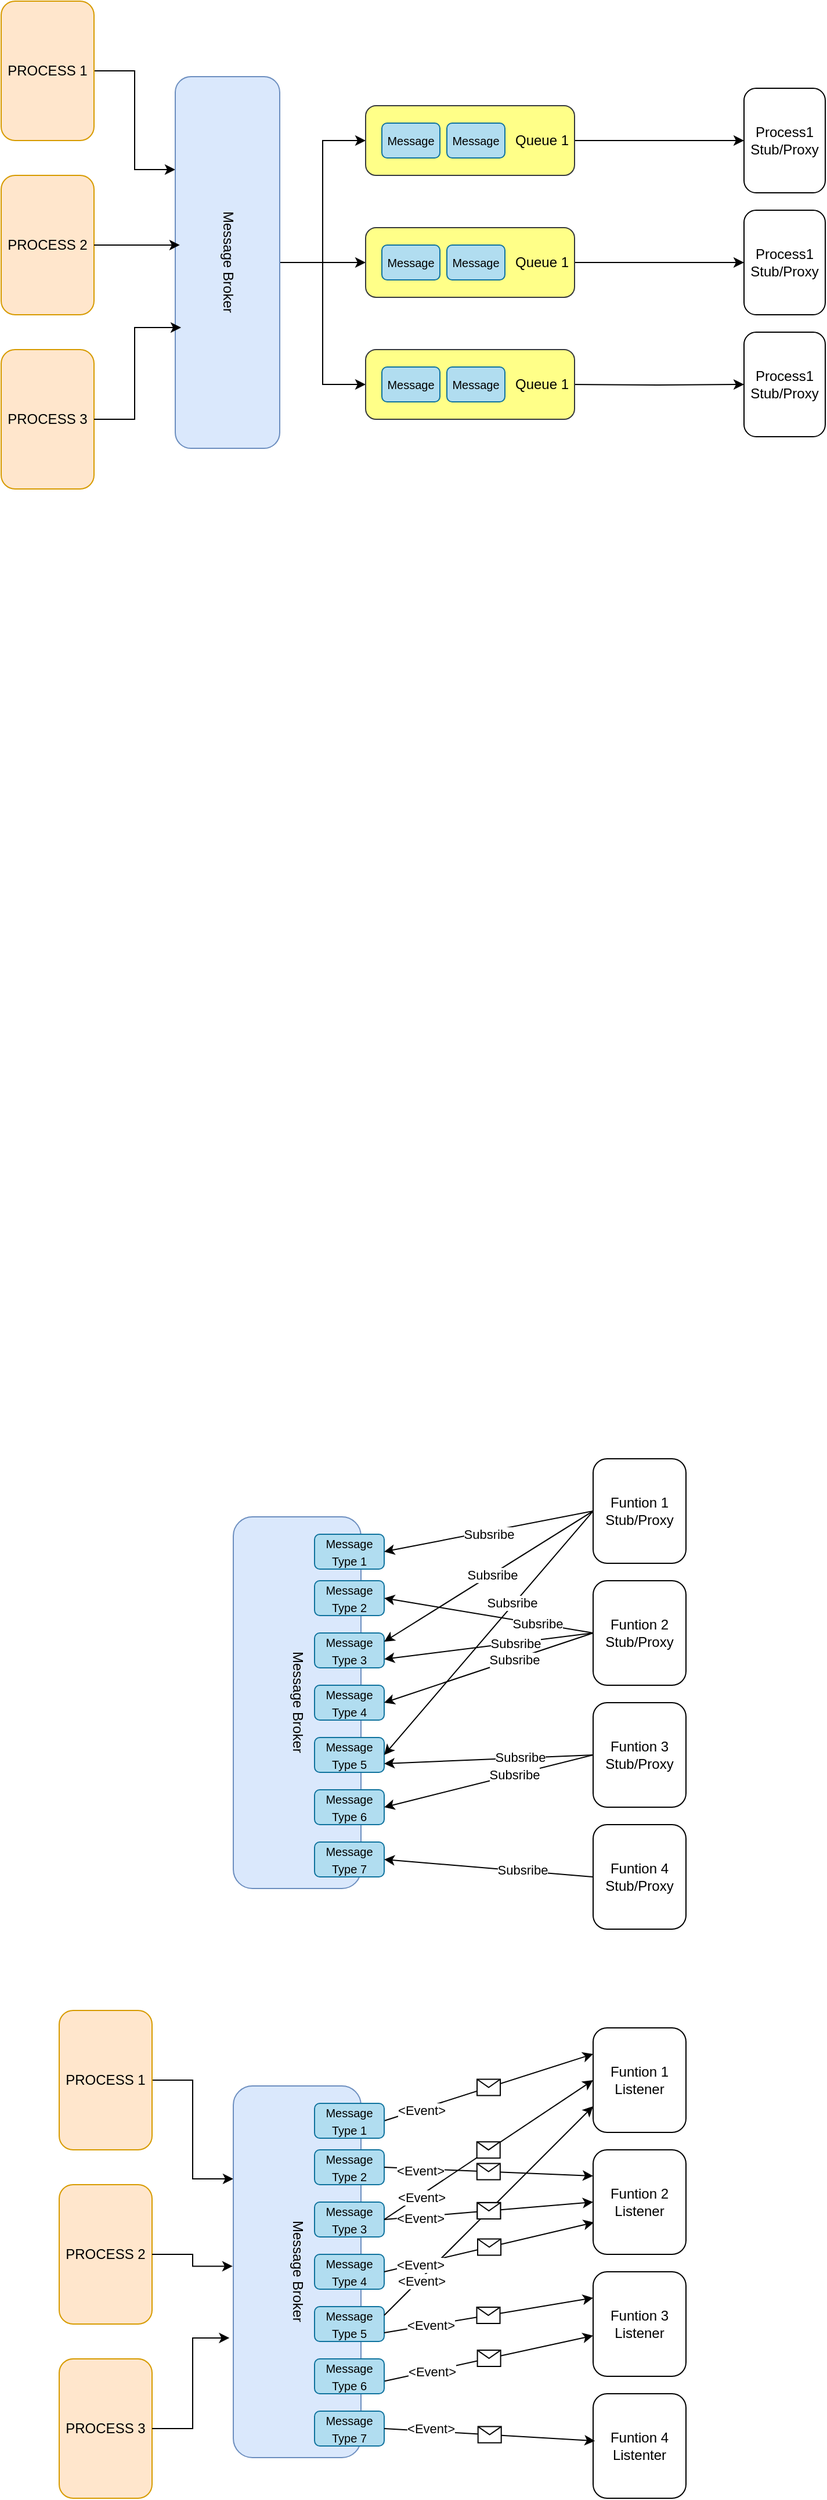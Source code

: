 <mxfile version="24.7.6">
  <diagram name="Page-1" id="NuQ8sDbINXvNX4gbBRJW">
    <mxGraphModel dx="1434" dy="746" grid="1" gridSize="10" guides="1" tooltips="1" connect="1" arrows="1" fold="1" page="1" pageScale="1" pageWidth="827" pageHeight="1169" math="0" shadow="0">
      <root>
        <mxCell id="0" />
        <mxCell id="1" parent="0" />
        <mxCell id="7G1H1wRRWMd9MSqFdtv3-19" style="edgeStyle=orthogonalEdgeStyle;rounded=0;orthogonalLoop=1;jettySize=auto;html=1;entryX=0;entryY=0.25;entryDx=0;entryDy=0;" parent="1" source="7G1H1wRRWMd9MSqFdtv3-1" target="7G1H1wRRWMd9MSqFdtv3-8" edge="1">
          <mxGeometry relative="1" as="geometry" />
        </mxCell>
        <object label="PROCESS 1" id="7G1H1wRRWMd9MSqFdtv3-1">
          <mxCell style="rounded=1;whiteSpace=wrap;html=1;fillColor=#ffe6cc;strokeColor=#d79b00;" parent="1" vertex="1">
            <mxGeometry x="70" y="70" width="80" height="120" as="geometry" />
          </mxCell>
        </object>
        <object label="PROCESS 2" id="7G1H1wRRWMd9MSqFdtv3-5">
          <mxCell style="rounded=1;whiteSpace=wrap;html=1;fillColor=#ffe6cc;strokeColor=#d79b00;" parent="1" vertex="1">
            <mxGeometry x="70" y="220" width="80" height="120" as="geometry" />
          </mxCell>
        </object>
        <object label="PROCESS 3" id="7G1H1wRRWMd9MSqFdtv3-6">
          <mxCell style="rounded=1;whiteSpace=wrap;html=1;fillColor=#ffe6cc;strokeColor=#d79b00;" parent="1" vertex="1">
            <mxGeometry x="70" y="370" width="80" height="120" as="geometry" />
          </mxCell>
        </object>
        <mxCell id="7G1H1wRRWMd9MSqFdtv3-22" style="edgeStyle=orthogonalEdgeStyle;rounded=0;orthogonalLoop=1;jettySize=auto;html=1;entryX=0;entryY=0.5;entryDx=0;entryDy=0;" parent="1" source="7G1H1wRRWMd9MSqFdtv3-8" target="7G1H1wRRWMd9MSqFdtv3-7" edge="1">
          <mxGeometry relative="1" as="geometry" />
        </mxCell>
        <mxCell id="7G1H1wRRWMd9MSqFdtv3-29" style="edgeStyle=orthogonalEdgeStyle;rounded=0;orthogonalLoop=1;jettySize=auto;html=1;" parent="1" source="7G1H1wRRWMd9MSqFdtv3-8" target="7G1H1wRRWMd9MSqFdtv3-102" edge="1">
          <mxGeometry relative="1" as="geometry">
            <mxPoint x="384" y="295.0" as="targetPoint" />
          </mxGeometry>
        </mxCell>
        <mxCell id="7G1H1wRRWMd9MSqFdtv3-34" style="edgeStyle=orthogonalEdgeStyle;rounded=0;orthogonalLoop=1;jettySize=auto;html=1;entryX=0;entryY=0.5;entryDx=0;entryDy=0;" parent="1" source="7G1H1wRRWMd9MSqFdtv3-8" target="7G1H1wRRWMd9MSqFdtv3-106" edge="1">
          <mxGeometry relative="1" as="geometry">
            <mxPoint x="390" y="400" as="targetPoint" />
          </mxGeometry>
        </mxCell>
        <mxCell id="7G1H1wRRWMd9MSqFdtv3-8" value="Message Broker" style="rounded=1;whiteSpace=wrap;html=1;fillColor=#dae8fc;strokeColor=#6c8ebf;textDirection=vertical-lr;" parent="1" vertex="1">
          <mxGeometry x="220" y="135" width="90" height="320" as="geometry" />
        </mxCell>
        <mxCell id="7G1H1wRRWMd9MSqFdtv3-20" style="edgeStyle=orthogonalEdgeStyle;rounded=0;orthogonalLoop=1;jettySize=auto;html=1;entryX=0.044;entryY=0.453;entryDx=0;entryDy=0;entryPerimeter=0;" parent="1" source="7G1H1wRRWMd9MSqFdtv3-5" target="7G1H1wRRWMd9MSqFdtv3-8" edge="1">
          <mxGeometry relative="1" as="geometry" />
        </mxCell>
        <mxCell id="7G1H1wRRWMd9MSqFdtv3-21" style="edgeStyle=orthogonalEdgeStyle;rounded=0;orthogonalLoop=1;jettySize=auto;html=1;entryX=0.056;entryY=0.675;entryDx=0;entryDy=0;entryPerimeter=0;" parent="1" source="7G1H1wRRWMd9MSqFdtv3-6" target="7G1H1wRRWMd9MSqFdtv3-8" edge="1">
          <mxGeometry relative="1" as="geometry" />
        </mxCell>
        <mxCell id="7G1H1wRRWMd9MSqFdtv3-37" style="edgeStyle=orthogonalEdgeStyle;rounded=0;orthogonalLoop=1;jettySize=auto;html=1;entryX=0;entryY=0.5;entryDx=0;entryDy=0;" parent="1" source="7G1H1wRRWMd9MSqFdtv3-7" target="7G1H1wRRWMd9MSqFdtv3-41" edge="1">
          <mxGeometry relative="1" as="geometry">
            <mxPoint x="600.0" y="190" as="targetPoint" />
          </mxGeometry>
        </mxCell>
        <mxCell id="7G1H1wRRWMd9MSqFdtv3-38" style="edgeStyle=orthogonalEdgeStyle;rounded=0;orthogonalLoop=1;jettySize=auto;html=1;exitX=1;exitY=0.5;exitDx=0;exitDy=0;" parent="1" source="7G1H1wRRWMd9MSqFdtv3-102" target="7G1H1wRRWMd9MSqFdtv3-42" edge="1">
          <mxGeometry relative="1" as="geometry">
            <mxPoint x="564.0" y="295.0" as="sourcePoint" />
            <mxPoint x="600.0" y="295" as="targetPoint" />
          </mxGeometry>
        </mxCell>
        <mxCell id="7G1H1wRRWMd9MSqFdtv3-39" style="edgeStyle=orthogonalEdgeStyle;rounded=0;orthogonalLoop=1;jettySize=auto;html=1;entryX=0;entryY=0.5;entryDx=0;entryDy=0;" parent="1" target="7G1H1wRRWMd9MSqFdtv3-43" edge="1">
          <mxGeometry relative="1" as="geometry">
            <mxPoint x="560" y="400" as="sourcePoint" />
            <mxPoint x="600.0" y="400" as="targetPoint" />
          </mxGeometry>
        </mxCell>
        <mxCell id="7G1H1wRRWMd9MSqFdtv3-41" value="Process1 Stub/Proxy" style="rounded=1;whiteSpace=wrap;html=1;" parent="1" vertex="1">
          <mxGeometry x="710" y="145" width="70" height="90" as="geometry" />
        </mxCell>
        <mxCell id="7G1H1wRRWMd9MSqFdtv3-42" value="Process1 Stub/Proxy" style="rounded=1;whiteSpace=wrap;html=1;" parent="1" vertex="1">
          <mxGeometry x="710" y="250" width="70" height="90" as="geometry" />
        </mxCell>
        <mxCell id="7G1H1wRRWMd9MSqFdtv3-43" value="Process1 Stub/Proxy" style="rounded=1;whiteSpace=wrap;html=1;" parent="1" vertex="1">
          <mxGeometry x="710" y="355" width="70" height="90" as="geometry" />
        </mxCell>
        <mxCell id="7G1H1wRRWMd9MSqFdtv3-100" value="" style="group" parent="1" vertex="1" connectable="0">
          <mxGeometry x="384" y="160" width="180" height="60" as="geometry" />
        </mxCell>
        <mxCell id="7G1H1wRRWMd9MSqFdtv3-7" value="Queue 1" style="rounded=1;whiteSpace=wrap;html=1;fillColor=#ffff88;strokeColor=#36393d;labelPosition=right;verticalLabelPosition=middle;align=left;verticalAlign=middle;spacing=-51;" parent="7G1H1wRRWMd9MSqFdtv3-100" vertex="1">
          <mxGeometry width="180" height="60" as="geometry" />
        </mxCell>
        <mxCell id="7G1H1wRRWMd9MSqFdtv3-11" value="&lt;font style=&quot;font-size: 10px;&quot;&gt;Message&lt;/font&gt;" style="rounded=1;whiteSpace=wrap;html=1;fillColor=#b1ddf0;strokeColor=#10739e;" parent="7G1H1wRRWMd9MSqFdtv3-100" vertex="1">
          <mxGeometry x="14" y="15" width="50" height="30" as="geometry" />
        </mxCell>
        <mxCell id="7G1H1wRRWMd9MSqFdtv3-13" value="&lt;font style=&quot;font-size: 10px;&quot;&gt;Message&lt;/font&gt;" style="rounded=1;whiteSpace=wrap;html=1;fillColor=#b1ddf0;strokeColor=#10739e;" parent="7G1H1wRRWMd9MSqFdtv3-100" vertex="1">
          <mxGeometry x="70" y="15" width="50" height="30" as="geometry" />
        </mxCell>
        <mxCell id="7G1H1wRRWMd9MSqFdtv3-101" value="" style="group" parent="1" vertex="1" connectable="0">
          <mxGeometry x="384" y="265" width="180" height="60" as="geometry" />
        </mxCell>
        <mxCell id="7G1H1wRRWMd9MSqFdtv3-102" value="Queue 1" style="rounded=1;whiteSpace=wrap;html=1;fillColor=#ffff88;strokeColor=#36393d;labelPosition=right;verticalLabelPosition=middle;align=left;verticalAlign=middle;spacing=-51;" parent="7G1H1wRRWMd9MSqFdtv3-101" vertex="1">
          <mxGeometry width="180" height="60" as="geometry" />
        </mxCell>
        <mxCell id="7G1H1wRRWMd9MSqFdtv3-103" value="&lt;font style=&quot;font-size: 10px;&quot;&gt;Message&lt;/font&gt;" style="rounded=1;whiteSpace=wrap;html=1;fillColor=#b1ddf0;strokeColor=#10739e;" parent="7G1H1wRRWMd9MSqFdtv3-101" vertex="1">
          <mxGeometry x="14" y="15" width="50" height="30" as="geometry" />
        </mxCell>
        <mxCell id="7G1H1wRRWMd9MSqFdtv3-104" value="&lt;font style=&quot;font-size: 10px;&quot;&gt;Message&lt;/font&gt;" style="rounded=1;whiteSpace=wrap;html=1;fillColor=#b1ddf0;strokeColor=#10739e;" parent="7G1H1wRRWMd9MSqFdtv3-101" vertex="1">
          <mxGeometry x="70" y="15" width="50" height="30" as="geometry" />
        </mxCell>
        <mxCell id="7G1H1wRRWMd9MSqFdtv3-105" value="" style="group" parent="1" vertex="1" connectable="0">
          <mxGeometry x="384" y="370" width="180" height="60" as="geometry" />
        </mxCell>
        <mxCell id="7G1H1wRRWMd9MSqFdtv3-106" value="Queue 1" style="rounded=1;whiteSpace=wrap;html=1;fillColor=#ffff88;strokeColor=#36393d;labelPosition=right;verticalLabelPosition=middle;align=left;verticalAlign=middle;spacing=-51;" parent="7G1H1wRRWMd9MSqFdtv3-105" vertex="1">
          <mxGeometry width="180" height="60" as="geometry" />
        </mxCell>
        <mxCell id="7G1H1wRRWMd9MSqFdtv3-107" value="&lt;font style=&quot;font-size: 10px;&quot;&gt;Message&lt;/font&gt;" style="rounded=1;whiteSpace=wrap;html=1;fillColor=#b1ddf0;strokeColor=#10739e;" parent="7G1H1wRRWMd9MSqFdtv3-105" vertex="1">
          <mxGeometry x="14" y="15" width="50" height="30" as="geometry" />
        </mxCell>
        <mxCell id="7G1H1wRRWMd9MSqFdtv3-108" value="&lt;font style=&quot;font-size: 10px;&quot;&gt;Message&lt;/font&gt;" style="rounded=1;whiteSpace=wrap;html=1;fillColor=#b1ddf0;strokeColor=#10739e;" parent="7G1H1wRRWMd9MSqFdtv3-105" vertex="1">
          <mxGeometry x="70" y="15" width="50" height="30" as="geometry" />
        </mxCell>
        <mxCell id="7G1H1wRRWMd9MSqFdtv3-114" value="Message Broker" style="rounded=1;whiteSpace=wrap;html=1;fillColor=#dae8fc;strokeColor=#6c8ebf;textDirection=vertical-lr;verticalAlign=middle;" parent="1" vertex="1">
          <mxGeometry x="270" y="1375" width="110" height="320" as="geometry" />
        </mxCell>
        <mxCell id="7G1H1wRRWMd9MSqFdtv3-117" value="&lt;div&gt;Funtion 1&lt;/div&gt;Stub/Proxy" style="rounded=1;whiteSpace=wrap;html=1;" parent="1" vertex="1">
          <mxGeometry x="580" y="1325" width="80" height="90" as="geometry" />
        </mxCell>
        <mxCell id="7G1H1wRRWMd9MSqFdtv3-118" value="&lt;div&gt;Funtion 2&lt;/div&gt;Stub/Proxy" style="rounded=1;whiteSpace=wrap;html=1;" parent="1" vertex="1">
          <mxGeometry x="580" y="1430" width="80" height="90" as="geometry" />
        </mxCell>
        <mxCell id="7G1H1wRRWMd9MSqFdtv3-119" value="&lt;div&gt;Funtion 4&lt;/div&gt;Stub/Proxy" style="rounded=1;whiteSpace=wrap;html=1;" parent="1" vertex="1">
          <mxGeometry x="580" y="1640" width="80" height="90" as="geometry" />
        </mxCell>
        <mxCell id="7G1H1wRRWMd9MSqFdtv3-120" value="&lt;font style=&quot;font-size: 10px;&quot;&gt;Message Type 1&lt;/font&gt;" style="rounded=1;whiteSpace=wrap;html=1;fillColor=#b1ddf0;strokeColor=#10739e;" parent="1" vertex="1">
          <mxGeometry x="340" y="1390" width="60" height="30" as="geometry" />
        </mxCell>
        <mxCell id="7G1H1wRRWMd9MSqFdtv3-121" value="&lt;font style=&quot;font-size: 10px;&quot;&gt;Message Type 2&lt;/font&gt;" style="rounded=1;whiteSpace=wrap;html=1;fillColor=#b1ddf0;strokeColor=#10739e;" parent="1" vertex="1">
          <mxGeometry x="340" y="1430" width="60" height="30" as="geometry" />
        </mxCell>
        <mxCell id="7G1H1wRRWMd9MSqFdtv3-122" value="&lt;font style=&quot;font-size: 10px;&quot;&gt;Message Type 3&lt;/font&gt;" style="rounded=1;whiteSpace=wrap;html=1;fillColor=#b1ddf0;strokeColor=#10739e;" parent="1" vertex="1">
          <mxGeometry x="340" y="1475" width="60" height="30" as="geometry" />
        </mxCell>
        <mxCell id="7G1H1wRRWMd9MSqFdtv3-123" value="&lt;font style=&quot;font-size: 10px;&quot;&gt;Message Type 4&lt;/font&gt;" style="rounded=1;whiteSpace=wrap;html=1;fillColor=#b1ddf0;strokeColor=#10739e;" parent="1" vertex="1">
          <mxGeometry x="340" y="1520" width="60" height="30" as="geometry" />
        </mxCell>
        <mxCell id="7G1H1wRRWMd9MSqFdtv3-124" value="&lt;font style=&quot;font-size: 10px;&quot;&gt;Message Type 5&lt;/font&gt;" style="rounded=1;whiteSpace=wrap;html=1;fillColor=#b1ddf0;strokeColor=#10739e;" parent="1" vertex="1">
          <mxGeometry x="340" y="1565" width="60" height="30" as="geometry" />
        </mxCell>
        <mxCell id="7G1H1wRRWMd9MSqFdtv3-125" value="&lt;font style=&quot;font-size: 10px;&quot;&gt;Message Type 6&lt;/font&gt;" style="rounded=1;whiteSpace=wrap;html=1;fillColor=#b1ddf0;strokeColor=#10739e;" parent="1" vertex="1">
          <mxGeometry x="340" y="1610" width="60" height="30" as="geometry" />
        </mxCell>
        <mxCell id="7G1H1wRRWMd9MSqFdtv3-126" value="&lt;font style=&quot;font-size: 10px;&quot;&gt;Message Type 7&lt;/font&gt;" style="rounded=1;whiteSpace=wrap;html=1;fillColor=#b1ddf0;strokeColor=#10739e;" parent="1" vertex="1">
          <mxGeometry x="340" y="1655" width="60" height="30" as="geometry" />
        </mxCell>
        <mxCell id="7G1H1wRRWMd9MSqFdtv3-127" value="" style="endArrow=classic;html=1;rounded=0;exitX=0;exitY=0.5;exitDx=0;exitDy=0;entryX=1;entryY=0.5;entryDx=0;entryDy=0;" parent="1" source="7G1H1wRRWMd9MSqFdtv3-117" target="7G1H1wRRWMd9MSqFdtv3-120" edge="1">
          <mxGeometry width="50" height="50" relative="1" as="geometry">
            <mxPoint x="470" y="1530" as="sourcePoint" />
            <mxPoint x="520" y="1480" as="targetPoint" />
          </mxGeometry>
        </mxCell>
        <mxCell id="ick9jgWGnxJUqGrP5emk-45" value="Subsribe" style="edgeLabel;html=1;align=center;verticalAlign=middle;resizable=0;points=[];" vertex="1" connectable="0" parent="7G1H1wRRWMd9MSqFdtv3-127">
          <mxGeometry x="0.609" relative="1" as="geometry">
            <mxPoint x="55" y="-8" as="offset" />
          </mxGeometry>
        </mxCell>
        <mxCell id="7G1H1wRRWMd9MSqFdtv3-128" value="" style="endArrow=classic;html=1;rounded=0;exitX=0;exitY=0.5;exitDx=0;exitDy=0;entryX=1;entryY=0.25;entryDx=0;entryDy=0;" parent="1" source="7G1H1wRRWMd9MSqFdtv3-117" target="7G1H1wRRWMd9MSqFdtv3-122" edge="1">
          <mxGeometry width="50" height="50" relative="1" as="geometry">
            <mxPoint x="590" y="1440" as="sourcePoint" />
            <mxPoint x="410" y="1415" as="targetPoint" />
          </mxGeometry>
        </mxCell>
        <mxCell id="ick9jgWGnxJUqGrP5emk-46" value="Subsribe" style="edgeLabel;html=1;align=center;verticalAlign=middle;resizable=0;points=[];" vertex="1" connectable="0" parent="7G1H1wRRWMd9MSqFdtv3-128">
          <mxGeometry x="-0.033" relative="1" as="geometry">
            <mxPoint as="offset" />
          </mxGeometry>
        </mxCell>
        <mxCell id="7G1H1wRRWMd9MSqFdtv3-129" value="" style="endArrow=classic;html=1;rounded=0;exitX=0;exitY=0.5;exitDx=0;exitDy=0;entryX=1;entryY=0.5;entryDx=0;entryDy=0;" parent="1" source="7G1H1wRRWMd9MSqFdtv3-117" target="7G1H1wRRWMd9MSqFdtv3-124" edge="1">
          <mxGeometry width="50" height="50" relative="1" as="geometry">
            <mxPoint x="590" y="1440" as="sourcePoint" />
            <mxPoint x="410" y="1500" as="targetPoint" />
          </mxGeometry>
        </mxCell>
        <mxCell id="ick9jgWGnxJUqGrP5emk-47" value="Subsribe" style="edgeLabel;html=1;align=center;verticalAlign=middle;resizable=0;points=[];" vertex="1" connectable="0" parent="7G1H1wRRWMd9MSqFdtv3-129">
          <mxGeometry x="-0.24" y="-2" relative="1" as="geometry">
            <mxPoint as="offset" />
          </mxGeometry>
        </mxCell>
        <mxCell id="7G1H1wRRWMd9MSqFdtv3-130" value="" style="endArrow=classic;html=1;rounded=0;exitX=0;exitY=0.5;exitDx=0;exitDy=0;entryX=1;entryY=0.5;entryDx=0;entryDy=0;" parent="1" source="7G1H1wRRWMd9MSqFdtv3-118" target="7G1H1wRRWMd9MSqFdtv3-121" edge="1">
          <mxGeometry width="50" height="50" relative="1" as="geometry">
            <mxPoint x="590" y="1440" as="sourcePoint" />
            <mxPoint x="410" y="1590" as="targetPoint" />
          </mxGeometry>
        </mxCell>
        <mxCell id="ick9jgWGnxJUqGrP5emk-48" value="Subsribe" style="edgeLabel;html=1;align=center;verticalAlign=middle;resizable=0;points=[];" vertex="1" connectable="0" parent="7G1H1wRRWMd9MSqFdtv3-130">
          <mxGeometry x="-0.471" relative="1" as="geometry">
            <mxPoint as="offset" />
          </mxGeometry>
        </mxCell>
        <mxCell id="7G1H1wRRWMd9MSqFdtv3-131" value="" style="endArrow=classic;html=1;rounded=0;exitX=0;exitY=0.5;exitDx=0;exitDy=0;entryX=1;entryY=0.75;entryDx=0;entryDy=0;" parent="1" source="7G1H1wRRWMd9MSqFdtv3-118" target="7G1H1wRRWMd9MSqFdtv3-122" edge="1">
          <mxGeometry width="50" height="50" relative="1" as="geometry">
            <mxPoint x="590" y="1545" as="sourcePoint" />
            <mxPoint x="410" y="1455" as="targetPoint" />
          </mxGeometry>
        </mxCell>
        <mxCell id="ick9jgWGnxJUqGrP5emk-49" value="Subsribe" style="edgeLabel;html=1;align=center;verticalAlign=middle;resizable=0;points=[];" vertex="1" connectable="0" parent="7G1H1wRRWMd9MSqFdtv3-131">
          <mxGeometry x="-0.257" relative="1" as="geometry">
            <mxPoint as="offset" />
          </mxGeometry>
        </mxCell>
        <mxCell id="7G1H1wRRWMd9MSqFdtv3-132" value="" style="endArrow=classic;html=1;rounded=0;exitX=0;exitY=0.5;exitDx=0;exitDy=0;entryX=1;entryY=0.5;entryDx=0;entryDy=0;" parent="1" source="7G1H1wRRWMd9MSqFdtv3-118" target="7G1H1wRRWMd9MSqFdtv3-123" edge="1">
          <mxGeometry width="50" height="50" relative="1" as="geometry">
            <mxPoint x="590" y="1545" as="sourcePoint" />
            <mxPoint x="410" y="1500" as="targetPoint" />
          </mxGeometry>
        </mxCell>
        <mxCell id="ick9jgWGnxJUqGrP5emk-50" value="Subsribe" style="edgeLabel;html=1;align=center;verticalAlign=middle;resizable=0;points=[];" vertex="1" connectable="0" parent="7G1H1wRRWMd9MSqFdtv3-132">
          <mxGeometry x="-0.241" relative="1" as="geometry">
            <mxPoint as="offset" />
          </mxGeometry>
        </mxCell>
        <mxCell id="7G1H1wRRWMd9MSqFdtv3-133" value="" style="endArrow=classic;html=1;rounded=0;exitX=0;exitY=0.5;exitDx=0;exitDy=0;entryX=1;entryY=0.5;entryDx=0;entryDy=0;" parent="1" source="7G1H1wRRWMd9MSqFdtv3-135" target="7G1H1wRRWMd9MSqFdtv3-125" edge="1">
          <mxGeometry width="50" height="50" relative="1" as="geometry">
            <mxPoint x="590" y="1545" as="sourcePoint" />
            <mxPoint x="410" y="1545" as="targetPoint" />
          </mxGeometry>
        </mxCell>
        <mxCell id="ick9jgWGnxJUqGrP5emk-52" value="Subsribe" style="edgeLabel;html=1;align=center;verticalAlign=middle;resizable=0;points=[];" vertex="1" connectable="0" parent="7G1H1wRRWMd9MSqFdtv3-133">
          <mxGeometry x="-0.241" relative="1" as="geometry">
            <mxPoint as="offset" />
          </mxGeometry>
        </mxCell>
        <mxCell id="7G1H1wRRWMd9MSqFdtv3-134" value="" style="endArrow=classic;html=1;rounded=0;entryX=1;entryY=0.5;entryDx=0;entryDy=0;exitX=0;exitY=0.5;exitDx=0;exitDy=0;" parent="1" source="7G1H1wRRWMd9MSqFdtv3-119" target="7G1H1wRRWMd9MSqFdtv3-126" edge="1">
          <mxGeometry width="50" height="50" relative="1" as="geometry">
            <mxPoint x="570" y="1700" as="sourcePoint" />
            <mxPoint x="410" y="1635" as="targetPoint" />
          </mxGeometry>
        </mxCell>
        <mxCell id="ick9jgWGnxJUqGrP5emk-53" value="Subsribe" style="edgeLabel;html=1;align=center;verticalAlign=middle;resizable=0;points=[];" vertex="1" connectable="0" parent="7G1H1wRRWMd9MSqFdtv3-134">
          <mxGeometry x="-0.316" y="-1" relative="1" as="geometry">
            <mxPoint as="offset" />
          </mxGeometry>
        </mxCell>
        <mxCell id="7G1H1wRRWMd9MSqFdtv3-135" value="&lt;div&gt;Funtion 3&lt;/div&gt;Stub/Proxy" style="rounded=1;whiteSpace=wrap;html=1;" parent="1" vertex="1">
          <mxGeometry x="580" y="1535" width="80" height="90" as="geometry" />
        </mxCell>
        <mxCell id="7G1H1wRRWMd9MSqFdtv3-136" value="" style="endArrow=classic;html=1;rounded=0;entryX=1;entryY=0.75;entryDx=0;entryDy=0;exitX=0;exitY=0.5;exitDx=0;exitDy=0;" parent="1" source="7G1H1wRRWMd9MSqFdtv3-135" target="7G1H1wRRWMd9MSqFdtv3-124" edge="1">
          <mxGeometry width="50" height="50" relative="1" as="geometry">
            <mxPoint x="590" y="1680" as="sourcePoint" />
            <mxPoint x="410" y="1680" as="targetPoint" />
          </mxGeometry>
        </mxCell>
        <mxCell id="ick9jgWGnxJUqGrP5emk-51" value="Subsribe" style="edgeLabel;html=1;align=center;verticalAlign=middle;resizable=0;points=[];" vertex="1" connectable="0" parent="7G1H1wRRWMd9MSqFdtv3-136">
          <mxGeometry x="-0.295" y="-1" relative="1" as="geometry">
            <mxPoint as="offset" />
          </mxGeometry>
        </mxCell>
        <mxCell id="7G1H1wRRWMd9MSqFdtv3-165" value="" style="endArrow=classic;html=1;rounded=0;entryX=0;entryY=0.25;entryDx=0;entryDy=0;exitX=1;exitY=0.5;exitDx=0;exitDy=0;" parent="1" target="ick9jgWGnxJUqGrP5emk-8" edge="1" source="ick9jgWGnxJUqGrP5emk-11">
          <mxGeometry relative="1" as="geometry">
            <mxPoint x="414" y="1900" as="sourcePoint" />
            <mxPoint x="624" y="1860" as="targetPoint" />
          </mxGeometry>
        </mxCell>
        <mxCell id="7G1H1wRRWMd9MSqFdtv3-166" value="" style="shape=message;html=1;outlineConnect=0;" parent="7G1H1wRRWMd9MSqFdtv3-165" vertex="1">
          <mxGeometry width="20" height="14" relative="1" as="geometry">
            <mxPoint x="-10" y="-7" as="offset" />
          </mxGeometry>
        </mxCell>
        <mxCell id="ick9jgWGnxJUqGrP5emk-29" value="&amp;lt;Event&amp;gt;" style="edgeLabel;html=1;align=center;verticalAlign=middle;resizable=0;points=[];" vertex="1" connectable="0" parent="7G1H1wRRWMd9MSqFdtv3-165">
          <mxGeometry x="-0.658" y="-1" relative="1" as="geometry">
            <mxPoint as="offset" />
          </mxGeometry>
        </mxCell>
        <mxCell id="ick9jgWGnxJUqGrP5emk-1" style="edgeStyle=orthogonalEdgeStyle;rounded=0;orthogonalLoop=1;jettySize=auto;html=1;entryX=0;entryY=0.25;entryDx=0;entryDy=0;" edge="1" parent="1" source="ick9jgWGnxJUqGrP5emk-2" target="ick9jgWGnxJUqGrP5emk-5">
          <mxGeometry relative="1" as="geometry" />
        </mxCell>
        <object label="PROCESS 1" id="ick9jgWGnxJUqGrP5emk-2">
          <mxCell style="rounded=1;whiteSpace=wrap;html=1;fillColor=#ffe6cc;strokeColor=#d79b00;" vertex="1" parent="1">
            <mxGeometry x="120" y="1800" width="80" height="120" as="geometry" />
          </mxCell>
        </object>
        <object label="PROCESS 2" id="ick9jgWGnxJUqGrP5emk-3">
          <mxCell style="rounded=1;whiteSpace=wrap;html=1;fillColor=#ffe6cc;strokeColor=#d79b00;" vertex="1" parent="1">
            <mxGeometry x="120" y="1950" width="80" height="120" as="geometry" />
          </mxCell>
        </object>
        <object label="PROCESS 3" id="ick9jgWGnxJUqGrP5emk-4">
          <mxCell style="rounded=1;whiteSpace=wrap;html=1;fillColor=#ffe6cc;strokeColor=#d79b00;" vertex="1" parent="1">
            <mxGeometry x="120" y="2100" width="80" height="120" as="geometry" />
          </mxCell>
        </object>
        <mxCell id="ick9jgWGnxJUqGrP5emk-5" value="Message Broker" style="rounded=1;whiteSpace=wrap;html=1;fillColor=#dae8fc;strokeColor=#6c8ebf;textDirection=vertical-lr;verticalAlign=middle;" vertex="1" parent="1">
          <mxGeometry x="270" y="1865" width="110" height="320" as="geometry" />
        </mxCell>
        <mxCell id="ick9jgWGnxJUqGrP5emk-6" style="edgeStyle=orthogonalEdgeStyle;rounded=0;orthogonalLoop=1;jettySize=auto;html=1;entryX=-0.005;entryY=0.485;entryDx=0;entryDy=0;entryPerimeter=0;" edge="1" parent="1" source="ick9jgWGnxJUqGrP5emk-3" target="ick9jgWGnxJUqGrP5emk-5">
          <mxGeometry relative="1" as="geometry" />
        </mxCell>
        <mxCell id="ick9jgWGnxJUqGrP5emk-7" style="edgeStyle=orthogonalEdgeStyle;rounded=0;orthogonalLoop=1;jettySize=auto;html=1;entryX=-0.03;entryY=0.678;entryDx=0;entryDy=0;entryPerimeter=0;" edge="1" parent="1" source="ick9jgWGnxJUqGrP5emk-4" target="ick9jgWGnxJUqGrP5emk-5">
          <mxGeometry relative="1" as="geometry">
            <mxPoint x="270" y="2080" as="targetPoint" />
          </mxGeometry>
        </mxCell>
        <mxCell id="ick9jgWGnxJUqGrP5emk-8" value="&lt;div&gt;Funtion 1 Listener&lt;/div&gt;" style="rounded=1;whiteSpace=wrap;html=1;" vertex="1" parent="1">
          <mxGeometry x="580" y="1815" width="80" height="90" as="geometry" />
        </mxCell>
        <mxCell id="ick9jgWGnxJUqGrP5emk-9" value="&lt;div&gt;Funtion 2&lt;/div&gt;&lt;div&gt;Listener&lt;/div&gt;" style="rounded=1;whiteSpace=wrap;html=1;" vertex="1" parent="1">
          <mxGeometry x="580" y="1920" width="80" height="90" as="geometry" />
        </mxCell>
        <mxCell id="ick9jgWGnxJUqGrP5emk-10" value="&lt;div&gt;Funtion 4&lt;/div&gt;Listenter" style="rounded=1;whiteSpace=wrap;html=1;" vertex="1" parent="1">
          <mxGeometry x="580" y="2130" width="80" height="90" as="geometry" />
        </mxCell>
        <mxCell id="ick9jgWGnxJUqGrP5emk-11" value="&lt;font style=&quot;font-size: 10px;&quot;&gt;Message Type 1&lt;/font&gt;" style="rounded=1;whiteSpace=wrap;html=1;fillColor=#b1ddf0;strokeColor=#10739e;" vertex="1" parent="1">
          <mxGeometry x="340" y="1880" width="60" height="30" as="geometry" />
        </mxCell>
        <mxCell id="ick9jgWGnxJUqGrP5emk-12" value="&lt;font style=&quot;font-size: 10px;&quot;&gt;Message Type 2&lt;/font&gt;" style="rounded=1;whiteSpace=wrap;html=1;fillColor=#b1ddf0;strokeColor=#10739e;" vertex="1" parent="1">
          <mxGeometry x="340" y="1920" width="60" height="30" as="geometry" />
        </mxCell>
        <mxCell id="ick9jgWGnxJUqGrP5emk-13" value="&lt;font style=&quot;font-size: 10px;&quot;&gt;Message Type 3&lt;/font&gt;" style="rounded=1;whiteSpace=wrap;html=1;fillColor=#b1ddf0;strokeColor=#10739e;" vertex="1" parent="1">
          <mxGeometry x="340" y="1965" width="60" height="30" as="geometry" />
        </mxCell>
        <mxCell id="ick9jgWGnxJUqGrP5emk-14" value="&lt;font style=&quot;font-size: 10px;&quot;&gt;Message Type 4&lt;/font&gt;" style="rounded=1;whiteSpace=wrap;html=1;fillColor=#b1ddf0;strokeColor=#10739e;" vertex="1" parent="1">
          <mxGeometry x="340" y="2010" width="60" height="30" as="geometry" />
        </mxCell>
        <mxCell id="ick9jgWGnxJUqGrP5emk-15" value="&lt;font style=&quot;font-size: 10px;&quot;&gt;Message Type 5&lt;/font&gt;" style="rounded=1;whiteSpace=wrap;html=1;fillColor=#b1ddf0;strokeColor=#10739e;" vertex="1" parent="1">
          <mxGeometry x="340" y="2055" width="60" height="30" as="geometry" />
        </mxCell>
        <mxCell id="ick9jgWGnxJUqGrP5emk-16" value="&lt;font style=&quot;font-size: 10px;&quot;&gt;Message Type 6&lt;/font&gt;" style="rounded=1;whiteSpace=wrap;html=1;fillColor=#b1ddf0;strokeColor=#10739e;" vertex="1" parent="1">
          <mxGeometry x="340" y="2100" width="60" height="30" as="geometry" />
        </mxCell>
        <mxCell id="ick9jgWGnxJUqGrP5emk-17" value="&lt;font style=&quot;font-size: 10px;&quot;&gt;Message Type 7&lt;/font&gt;" style="rounded=1;whiteSpace=wrap;html=1;fillColor=#b1ddf0;strokeColor=#10739e;" vertex="1" parent="1">
          <mxGeometry x="340" y="2145" width="60" height="30" as="geometry" />
        </mxCell>
        <mxCell id="ick9jgWGnxJUqGrP5emk-26" value="&lt;div&gt;Funtion 3&lt;/div&gt;&lt;div&gt;Listener&lt;/div&gt;" style="rounded=1;whiteSpace=wrap;html=1;" vertex="1" parent="1">
          <mxGeometry x="580" y="2025" width="80" height="90" as="geometry" />
        </mxCell>
        <mxCell id="ick9jgWGnxJUqGrP5emk-30" value="" style="endArrow=classic;html=1;rounded=0;exitX=1;exitY=0.5;exitDx=0;exitDy=0;" edge="1" parent="1" source="ick9jgWGnxJUqGrP5emk-13">
          <mxGeometry relative="1" as="geometry">
            <mxPoint x="410" y="1905" as="sourcePoint" />
            <mxPoint x="580" y="1860" as="targetPoint" />
          </mxGeometry>
        </mxCell>
        <mxCell id="ick9jgWGnxJUqGrP5emk-31" value="" style="shape=message;html=1;outlineConnect=0;" vertex="1" parent="ick9jgWGnxJUqGrP5emk-30">
          <mxGeometry width="20" height="14" relative="1" as="geometry">
            <mxPoint x="-10" y="-7" as="offset" />
          </mxGeometry>
        </mxCell>
        <mxCell id="ick9jgWGnxJUqGrP5emk-32" value="&amp;lt;Event&amp;gt;" style="edgeLabel;html=1;align=center;verticalAlign=middle;resizable=0;points=[];" vertex="1" connectable="0" parent="ick9jgWGnxJUqGrP5emk-30">
          <mxGeometry x="-0.658" y="-1" relative="1" as="geometry">
            <mxPoint as="offset" />
          </mxGeometry>
        </mxCell>
        <mxCell id="ick9jgWGnxJUqGrP5emk-33" value="" style="endArrow=classic;html=1;rounded=0;exitX=1;exitY=0.25;exitDx=0;exitDy=0;entryX=0;entryY=0.75;entryDx=0;entryDy=0;" edge="1" parent="1" source="ick9jgWGnxJUqGrP5emk-15" target="ick9jgWGnxJUqGrP5emk-8">
          <mxGeometry relative="1" as="geometry">
            <mxPoint x="410" y="1990" as="sourcePoint" />
            <mxPoint x="590" y="1870" as="targetPoint" />
          </mxGeometry>
        </mxCell>
        <mxCell id="ick9jgWGnxJUqGrP5emk-34" value="" style="shape=message;html=1;outlineConnect=0;" vertex="1" parent="ick9jgWGnxJUqGrP5emk-33">
          <mxGeometry width="20" height="14" relative="1" as="geometry">
            <mxPoint x="-10" y="-7" as="offset" />
          </mxGeometry>
        </mxCell>
        <mxCell id="ick9jgWGnxJUqGrP5emk-35" value="&amp;lt;Event&amp;gt;" style="edgeLabel;html=1;align=center;verticalAlign=middle;resizable=0;points=[];" vertex="1" connectable="0" parent="ick9jgWGnxJUqGrP5emk-33">
          <mxGeometry x="-0.658" y="-1" relative="1" as="geometry">
            <mxPoint as="offset" />
          </mxGeometry>
        </mxCell>
        <mxCell id="ick9jgWGnxJUqGrP5emk-36" value="" style="endArrow=classic;html=1;rounded=0;exitX=1;exitY=0.5;exitDx=0;exitDy=0;entryX=0;entryY=0.25;entryDx=0;entryDy=0;" edge="1" parent="1" source="ick9jgWGnxJUqGrP5emk-12" target="ick9jgWGnxJUqGrP5emk-9">
          <mxGeometry relative="1" as="geometry">
            <mxPoint x="410" y="2073" as="sourcePoint" />
            <mxPoint x="590" y="1893" as="targetPoint" />
          </mxGeometry>
        </mxCell>
        <mxCell id="ick9jgWGnxJUqGrP5emk-37" value="" style="shape=message;html=1;outlineConnect=0;" vertex="1" parent="ick9jgWGnxJUqGrP5emk-36">
          <mxGeometry width="20" height="14" relative="1" as="geometry">
            <mxPoint x="-10" y="-7" as="offset" />
          </mxGeometry>
        </mxCell>
        <mxCell id="ick9jgWGnxJUqGrP5emk-38" value="&amp;lt;Event&amp;gt;" style="edgeLabel;html=1;align=center;verticalAlign=middle;resizable=0;points=[];" vertex="1" connectable="0" parent="ick9jgWGnxJUqGrP5emk-36">
          <mxGeometry x="-0.658" y="-1" relative="1" as="geometry">
            <mxPoint as="offset" />
          </mxGeometry>
        </mxCell>
        <mxCell id="ick9jgWGnxJUqGrP5emk-39" value="" style="endArrow=classic;html=1;rounded=0;exitX=1;exitY=0.5;exitDx=0;exitDy=0;entryX=0;entryY=0.5;entryDx=0;entryDy=0;" edge="1" parent="1" source="ick9jgWGnxJUqGrP5emk-13" target="ick9jgWGnxJUqGrP5emk-9">
          <mxGeometry relative="1" as="geometry">
            <mxPoint x="410" y="1945" as="sourcePoint" />
            <mxPoint x="590" y="1953" as="targetPoint" />
          </mxGeometry>
        </mxCell>
        <mxCell id="ick9jgWGnxJUqGrP5emk-40" value="" style="shape=message;html=1;outlineConnect=0;" vertex="1" parent="ick9jgWGnxJUqGrP5emk-39">
          <mxGeometry width="20" height="14" relative="1" as="geometry">
            <mxPoint x="-10" y="-7" as="offset" />
          </mxGeometry>
        </mxCell>
        <mxCell id="ick9jgWGnxJUqGrP5emk-41" value="&amp;lt;Event&amp;gt;" style="edgeLabel;html=1;align=center;verticalAlign=middle;resizable=0;points=[];" vertex="1" connectable="0" parent="ick9jgWGnxJUqGrP5emk-39">
          <mxGeometry x="-0.658" y="-1" relative="1" as="geometry">
            <mxPoint as="offset" />
          </mxGeometry>
        </mxCell>
        <mxCell id="ick9jgWGnxJUqGrP5emk-42" value="" style="endArrow=classic;html=1;rounded=0;exitX=1;exitY=0.5;exitDx=0;exitDy=0;entryX=0.008;entryY=0.695;entryDx=0;entryDy=0;entryPerimeter=0;" edge="1" parent="1" source="ick9jgWGnxJUqGrP5emk-14" target="ick9jgWGnxJUqGrP5emk-9">
          <mxGeometry relative="1" as="geometry">
            <mxPoint x="410" y="1990" as="sourcePoint" />
            <mxPoint x="590" y="1975" as="targetPoint" />
          </mxGeometry>
        </mxCell>
        <mxCell id="ick9jgWGnxJUqGrP5emk-43" value="" style="shape=message;html=1;outlineConnect=0;" vertex="1" parent="ick9jgWGnxJUqGrP5emk-42">
          <mxGeometry width="20" height="14" relative="1" as="geometry">
            <mxPoint x="-10" y="-7" as="offset" />
          </mxGeometry>
        </mxCell>
        <mxCell id="ick9jgWGnxJUqGrP5emk-44" value="&amp;lt;Event&amp;gt;" style="edgeLabel;html=1;align=center;verticalAlign=middle;resizable=0;points=[];" vertex="1" connectable="0" parent="ick9jgWGnxJUqGrP5emk-42">
          <mxGeometry x="-0.658" y="-1" relative="1" as="geometry">
            <mxPoint as="offset" />
          </mxGeometry>
        </mxCell>
        <mxCell id="ick9jgWGnxJUqGrP5emk-54" value="" style="endArrow=classic;html=1;rounded=0;exitX=1;exitY=0.75;exitDx=0;exitDy=0;entryX=0;entryY=0.25;entryDx=0;entryDy=0;" edge="1" parent="1" source="ick9jgWGnxJUqGrP5emk-15" target="ick9jgWGnxJUqGrP5emk-26">
          <mxGeometry relative="1" as="geometry">
            <mxPoint x="410" y="2073" as="sourcePoint" />
            <mxPoint x="590" y="1893" as="targetPoint" />
          </mxGeometry>
        </mxCell>
        <mxCell id="ick9jgWGnxJUqGrP5emk-55" value="" style="shape=message;html=1;outlineConnect=0;" vertex="1" parent="ick9jgWGnxJUqGrP5emk-54">
          <mxGeometry width="20" height="14" relative="1" as="geometry">
            <mxPoint x="-10" y="-7" as="offset" />
          </mxGeometry>
        </mxCell>
        <mxCell id="ick9jgWGnxJUqGrP5emk-56" value="&amp;lt;Event&amp;gt;" style="edgeLabel;html=1;align=center;verticalAlign=middle;resizable=0;points=[];" vertex="1" connectable="0" parent="ick9jgWGnxJUqGrP5emk-54">
          <mxGeometry x="-0.658" y="-1" relative="1" as="geometry">
            <mxPoint x="9" y="-3" as="offset" />
          </mxGeometry>
        </mxCell>
        <mxCell id="ick9jgWGnxJUqGrP5emk-57" value="" style="endArrow=classic;html=1;rounded=0;exitX=1.007;exitY=0.638;exitDx=0;exitDy=0;entryX=0;entryY=0.611;entryDx=0;entryDy=0;exitPerimeter=0;entryPerimeter=0;" edge="1" parent="1" source="ick9jgWGnxJUqGrP5emk-16" target="ick9jgWGnxJUqGrP5emk-26">
          <mxGeometry relative="1" as="geometry">
            <mxPoint x="410" y="2088" as="sourcePoint" />
            <mxPoint x="590" y="2058" as="targetPoint" />
          </mxGeometry>
        </mxCell>
        <mxCell id="ick9jgWGnxJUqGrP5emk-58" value="" style="shape=message;html=1;outlineConnect=0;" vertex="1" parent="ick9jgWGnxJUqGrP5emk-57">
          <mxGeometry width="20" height="14" relative="1" as="geometry">
            <mxPoint x="-10" y="-7" as="offset" />
          </mxGeometry>
        </mxCell>
        <mxCell id="ick9jgWGnxJUqGrP5emk-59" value="&amp;lt;Event&amp;gt;" style="edgeLabel;html=1;align=center;verticalAlign=middle;resizable=0;points=[];" vertex="1" connectable="0" parent="ick9jgWGnxJUqGrP5emk-57">
          <mxGeometry x="-0.658" y="-1" relative="1" as="geometry">
            <mxPoint x="9" y="-3" as="offset" />
          </mxGeometry>
        </mxCell>
        <mxCell id="ick9jgWGnxJUqGrP5emk-60" value="" style="endArrow=classic;html=1;rounded=0;exitX=1;exitY=0.5;exitDx=0;exitDy=0;entryX=0.02;entryY=0.451;entryDx=0;entryDy=0;entryPerimeter=0;" edge="1" parent="1" source="ick9jgWGnxJUqGrP5emk-17" target="ick9jgWGnxJUqGrP5emk-10">
          <mxGeometry relative="1" as="geometry">
            <mxPoint x="410" y="2129" as="sourcePoint" />
            <mxPoint x="590" y="2090" as="targetPoint" />
          </mxGeometry>
        </mxCell>
        <mxCell id="ick9jgWGnxJUqGrP5emk-61" value="" style="shape=message;html=1;outlineConnect=0;" vertex="1" parent="ick9jgWGnxJUqGrP5emk-60">
          <mxGeometry width="20" height="14" relative="1" as="geometry">
            <mxPoint x="-10" y="-7" as="offset" />
          </mxGeometry>
        </mxCell>
        <mxCell id="ick9jgWGnxJUqGrP5emk-62" value="&amp;lt;Event&amp;gt;" style="edgeLabel;html=1;align=center;verticalAlign=middle;resizable=0;points=[];" vertex="1" connectable="0" parent="ick9jgWGnxJUqGrP5emk-60">
          <mxGeometry x="-0.658" y="-1" relative="1" as="geometry">
            <mxPoint x="9" y="-3" as="offset" />
          </mxGeometry>
        </mxCell>
      </root>
    </mxGraphModel>
  </diagram>
</mxfile>
